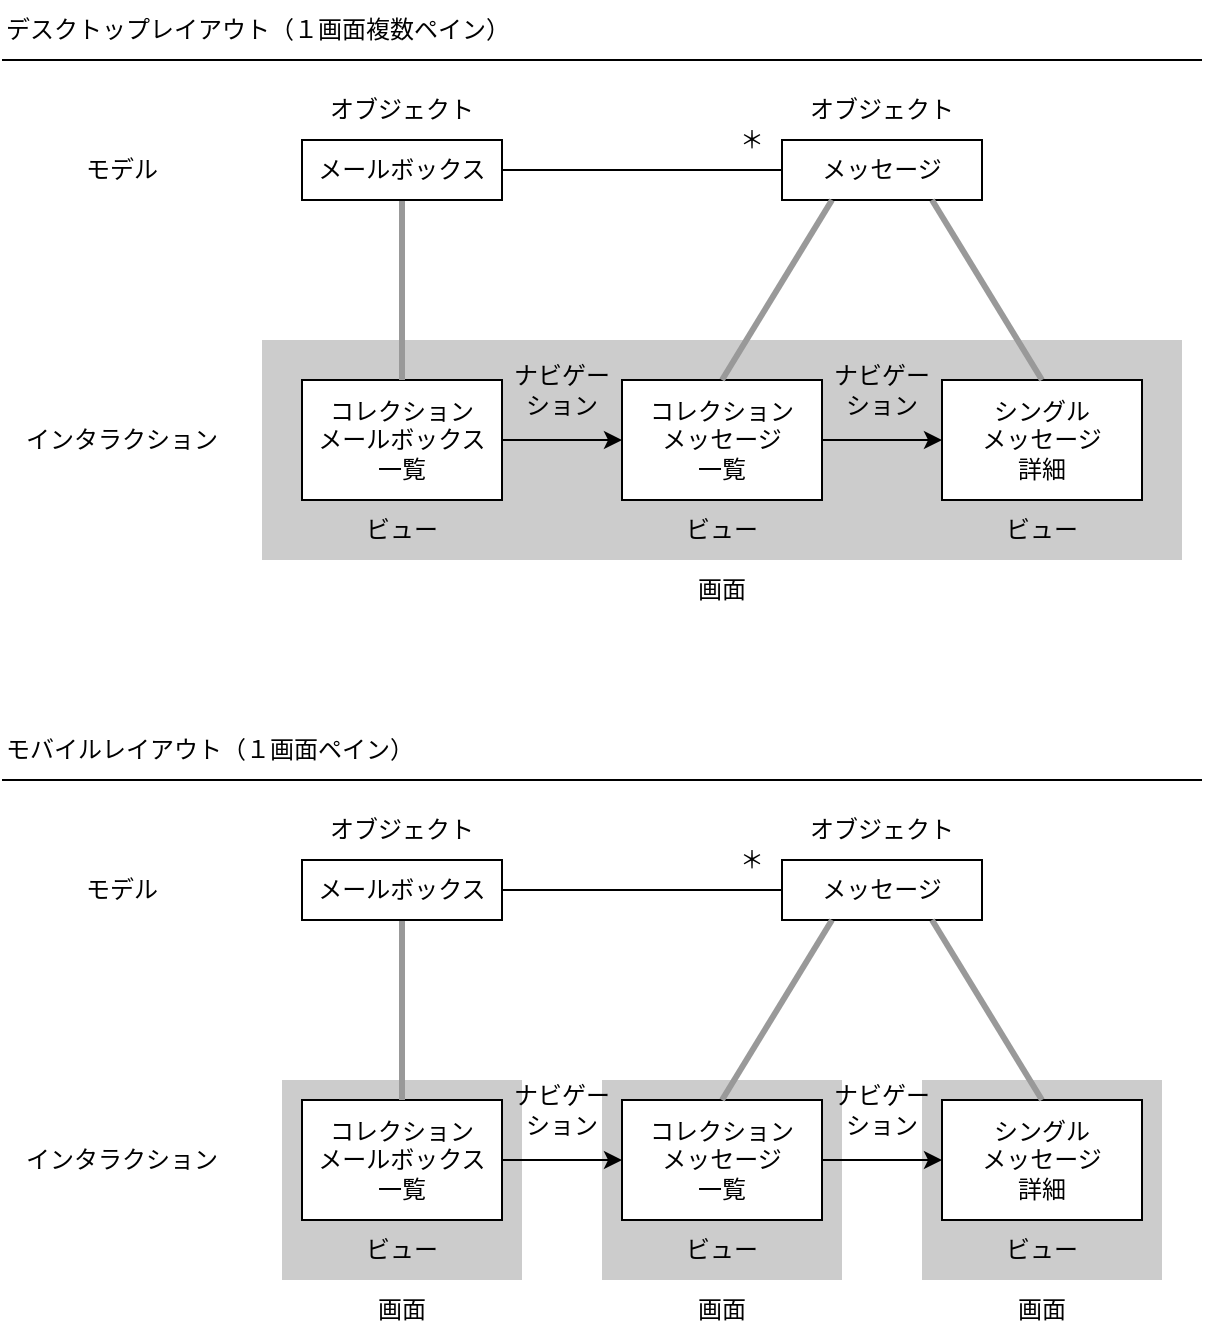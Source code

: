 <mxfile>
    <diagram id="JpXC5bFoKHWfri-_4b_J" name="Page-1">
        <mxGraphModel dx="1722" dy="1162" grid="1" gridSize="10" guides="1" tooltips="1" connect="1" arrows="1" fold="1" page="1" pageScale="1" pageWidth="850" pageHeight="1100" math="0" shadow="0">
            <root>
                <mxCell id="0"/>
                <mxCell id="1" parent="0"/>
                <mxCell id="54" value="" style="rounded=0;whiteSpace=wrap;html=1;fillColor=#CCCCCC;strokeColor=none;" vertex="1" parent="1">
                    <mxGeometry x="500" y="580" width="120" height="100" as="geometry"/>
                </mxCell>
                <mxCell id="53" value="" style="rounded=0;whiteSpace=wrap;html=1;fillColor=#CCCCCC;strokeColor=none;" vertex="1" parent="1">
                    <mxGeometry x="340" y="580" width="120" height="100" as="geometry"/>
                </mxCell>
                <mxCell id="5" value="" style="rounded=0;whiteSpace=wrap;html=1;fillColor=#CCCCCC;strokeColor=none;" vertex="1" parent="1">
                    <mxGeometry x="170" y="210" width="460" height="110" as="geometry"/>
                </mxCell>
                <mxCell id="21" style="edgeStyle=none;html=1;exitX=1;exitY=0.5;exitDx=0;exitDy=0;entryX=0;entryY=0.5;entryDx=0;entryDy=0;strokeColor=#000000;strokeWidth=1;endArrow=classic;endFill=1;" edge="1" parent="1" source="2" target="3">
                    <mxGeometry relative="1" as="geometry"/>
                </mxCell>
                <mxCell id="2" value="コレクション&lt;br&gt;メールボックス&lt;br&gt;一覧" style="rounded=0;whiteSpace=wrap;html=1;" vertex="1" parent="1">
                    <mxGeometry x="190" y="230" width="100" height="60" as="geometry"/>
                </mxCell>
                <mxCell id="22" style="edgeStyle=none;html=1;exitX=1;exitY=0.5;exitDx=0;exitDy=0;entryX=0;entryY=0.5;entryDx=0;entryDy=0;strokeColor=#000000;strokeWidth=1;endArrow=classic;endFill=1;" edge="1" parent="1" source="3" target="4">
                    <mxGeometry relative="1" as="geometry"/>
                </mxCell>
                <mxCell id="3" value="コレクション&lt;br&gt;メッセージ&lt;br&gt;一覧" style="rounded=0;whiteSpace=wrap;html=1;" vertex="1" parent="1">
                    <mxGeometry x="350" y="230" width="100" height="60" as="geometry"/>
                </mxCell>
                <mxCell id="4" value="シングル&lt;br&gt;メッセージ&lt;br&gt;詳細" style="rounded=0;whiteSpace=wrap;html=1;" vertex="1" parent="1">
                    <mxGeometry x="510" y="230" width="100" height="60" as="geometry"/>
                </mxCell>
                <mxCell id="10" style="edgeStyle=none;html=1;exitX=1;exitY=0.5;exitDx=0;exitDy=0;entryX=0;entryY=0.5;entryDx=0;entryDy=0;endArrow=none;endFill=0;" edge="1" parent="1" source="6" target="7">
                    <mxGeometry relative="1" as="geometry"/>
                </mxCell>
                <mxCell id="14" style="edgeStyle=none;html=1;exitX=0.5;exitY=1;exitDx=0;exitDy=0;entryX=0.5;entryY=0;entryDx=0;entryDy=0;endArrow=none;endFill=0;strokeWidth=3;strokeColor=#999999;" edge="1" parent="1" source="6" target="2">
                    <mxGeometry relative="1" as="geometry"/>
                </mxCell>
                <mxCell id="6" value="メールボックス" style="rounded=0;whiteSpace=wrap;html=1;fillColor=none;" vertex="1" parent="1">
                    <mxGeometry x="190" y="110" width="100" height="30" as="geometry"/>
                </mxCell>
                <mxCell id="7" value="メッセージ" style="rounded=0;whiteSpace=wrap;html=1;fillColor=none;" vertex="1" parent="1">
                    <mxGeometry x="430" y="110" width="100" height="30" as="geometry"/>
                </mxCell>
                <mxCell id="8" value="オブジェクト" style="text;html=1;strokeColor=none;fillColor=none;align=center;verticalAlign=middle;whiteSpace=wrap;rounded=0;" vertex="1" parent="1">
                    <mxGeometry x="190" y="80" width="100" height="30" as="geometry"/>
                </mxCell>
                <mxCell id="9" value="オブジェクト" style="text;html=1;strokeColor=none;fillColor=none;align=center;verticalAlign=middle;whiteSpace=wrap;rounded=0;" vertex="1" parent="1">
                    <mxGeometry x="430" y="80" width="100" height="30" as="geometry"/>
                </mxCell>
                <mxCell id="11" value="＊" style="text;html=1;strokeColor=none;fillColor=none;align=center;verticalAlign=middle;whiteSpace=wrap;rounded=0;" vertex="1" parent="1">
                    <mxGeometry x="400" y="95" width="30" height="30" as="geometry"/>
                </mxCell>
                <mxCell id="12" value="モデル" style="text;html=1;strokeColor=none;fillColor=none;align=center;verticalAlign=middle;whiteSpace=wrap;rounded=0;" vertex="1" parent="1">
                    <mxGeometry x="50" y="110" width="100" height="30" as="geometry"/>
                </mxCell>
                <mxCell id="13" value="インタラクション" style="text;html=1;strokeColor=none;fillColor=none;align=center;verticalAlign=middle;whiteSpace=wrap;rounded=0;" vertex="1" parent="1">
                    <mxGeometry x="50" y="245" width="100" height="30" as="geometry"/>
                </mxCell>
                <mxCell id="15" style="edgeStyle=none;html=1;exitX=0.25;exitY=1;exitDx=0;exitDy=0;entryX=0.5;entryY=0;entryDx=0;entryDy=0;endArrow=none;endFill=0;strokeWidth=3;strokeColor=#999999;" edge="1" parent="1" source="7" target="3">
                    <mxGeometry relative="1" as="geometry">
                        <mxPoint x="250" y="150" as="sourcePoint"/>
                        <mxPoint x="250" y="240" as="targetPoint"/>
                    </mxGeometry>
                </mxCell>
                <mxCell id="16" style="edgeStyle=none;html=1;exitX=0.75;exitY=1;exitDx=0;exitDy=0;entryX=0.5;entryY=0;entryDx=0;entryDy=0;endArrow=none;endFill=0;strokeWidth=3;strokeColor=#999999;" edge="1" parent="1" source="7" target="4">
                    <mxGeometry relative="1" as="geometry">
                        <mxPoint x="465" y="150" as="sourcePoint"/>
                        <mxPoint x="410" y="240" as="targetPoint"/>
                    </mxGeometry>
                </mxCell>
                <mxCell id="17" value="ビュー" style="text;html=1;strokeColor=none;fillColor=none;align=center;verticalAlign=middle;whiteSpace=wrap;rounded=0;" vertex="1" parent="1">
                    <mxGeometry x="190" y="290" width="100" height="30" as="geometry"/>
                </mxCell>
                <mxCell id="18" value="ビュー" style="text;html=1;strokeColor=none;fillColor=none;align=center;verticalAlign=middle;whiteSpace=wrap;rounded=0;" vertex="1" parent="1">
                    <mxGeometry x="350" y="290" width="100" height="30" as="geometry"/>
                </mxCell>
                <mxCell id="19" value="ビュー" style="text;html=1;strokeColor=none;fillColor=none;align=center;verticalAlign=middle;whiteSpace=wrap;rounded=0;" vertex="1" parent="1">
                    <mxGeometry x="510" y="290" width="100" height="30" as="geometry"/>
                </mxCell>
                <mxCell id="20" value="画面" style="text;html=1;strokeColor=none;fillColor=none;align=center;verticalAlign=middle;whiteSpace=wrap;rounded=0;" vertex="1" parent="1">
                    <mxGeometry x="350" y="320" width="100" height="30" as="geometry"/>
                </mxCell>
                <mxCell id="23" value="ナビゲー&lt;br&gt;ション" style="text;html=1;strokeColor=none;fillColor=none;align=center;verticalAlign=middle;whiteSpace=wrap;rounded=0;" vertex="1" parent="1">
                    <mxGeometry x="290" y="220" width="60" height="30" as="geometry"/>
                </mxCell>
                <mxCell id="24" value="ナビゲー&lt;br&gt;ション" style="text;html=1;strokeColor=none;fillColor=none;align=center;verticalAlign=middle;whiteSpace=wrap;rounded=0;" vertex="1" parent="1">
                    <mxGeometry x="450" y="220" width="60" height="30" as="geometry"/>
                </mxCell>
                <mxCell id="25" value="デスクトップレイアウト（１画面複数ペイン）" style="text;html=1;strokeColor=none;fillColor=none;align=left;verticalAlign=middle;whiteSpace=wrap;rounded=0;" vertex="1" parent="1">
                    <mxGeometry x="40" y="40" width="280" height="30" as="geometry"/>
                </mxCell>
                <mxCell id="26" value="" style="endArrow=none;html=1;strokeColor=#000000;strokeWidth=1;" edge="1" parent="1">
                    <mxGeometry width="50" height="50" relative="1" as="geometry">
                        <mxPoint x="40" y="70" as="sourcePoint"/>
                        <mxPoint x="640" y="70" as="targetPoint"/>
                    </mxGeometry>
                </mxCell>
                <mxCell id="28" value="" style="rounded=0;whiteSpace=wrap;html=1;fillColor=#CCCCCC;strokeColor=none;" vertex="1" parent="1">
                    <mxGeometry x="180" y="580" width="120" height="100" as="geometry"/>
                </mxCell>
                <mxCell id="29" style="edgeStyle=none;html=1;exitX=1;exitY=0.5;exitDx=0;exitDy=0;entryX=0;entryY=0.5;entryDx=0;entryDy=0;strokeColor=#000000;strokeWidth=1;endArrow=classic;endFill=1;" edge="1" parent="1" source="30" target="32">
                    <mxGeometry relative="1" as="geometry"/>
                </mxCell>
                <mxCell id="30" value="コレクション&lt;br&gt;メールボックス&lt;br&gt;一覧" style="rounded=0;whiteSpace=wrap;html=1;" vertex="1" parent="1">
                    <mxGeometry x="190" y="590" width="100" height="60" as="geometry"/>
                </mxCell>
                <mxCell id="31" style="edgeStyle=none;html=1;exitX=1;exitY=0.5;exitDx=0;exitDy=0;entryX=0;entryY=0.5;entryDx=0;entryDy=0;strokeColor=#000000;strokeWidth=1;endArrow=classic;endFill=1;" edge="1" parent="1" source="32" target="33">
                    <mxGeometry relative="1" as="geometry"/>
                </mxCell>
                <mxCell id="32" value="コレクション&lt;br&gt;メッセージ&lt;br&gt;一覧" style="rounded=0;whiteSpace=wrap;html=1;" vertex="1" parent="1">
                    <mxGeometry x="350" y="590" width="100" height="60" as="geometry"/>
                </mxCell>
                <mxCell id="33" value="シングル&lt;br&gt;メッセージ&lt;br&gt;詳細" style="rounded=0;whiteSpace=wrap;html=1;" vertex="1" parent="1">
                    <mxGeometry x="510" y="590" width="100" height="60" as="geometry"/>
                </mxCell>
                <mxCell id="34" style="edgeStyle=none;html=1;exitX=1;exitY=0.5;exitDx=0;exitDy=0;entryX=0;entryY=0.5;entryDx=0;entryDy=0;endArrow=none;endFill=0;" edge="1" parent="1" source="36" target="37">
                    <mxGeometry relative="1" as="geometry"/>
                </mxCell>
                <mxCell id="35" style="edgeStyle=none;html=1;exitX=0.5;exitY=1;exitDx=0;exitDy=0;entryX=0.5;entryY=0;entryDx=0;entryDy=0;endArrow=none;endFill=0;strokeWidth=3;strokeColor=#999999;" edge="1" parent="1" source="36" target="30">
                    <mxGeometry relative="1" as="geometry"/>
                </mxCell>
                <mxCell id="36" value="メールボックス" style="rounded=0;whiteSpace=wrap;html=1;fillColor=none;" vertex="1" parent="1">
                    <mxGeometry x="190" y="470" width="100" height="30" as="geometry"/>
                </mxCell>
                <mxCell id="37" value="メッセージ" style="rounded=0;whiteSpace=wrap;html=1;fillColor=none;" vertex="1" parent="1">
                    <mxGeometry x="430" y="470" width="100" height="30" as="geometry"/>
                </mxCell>
                <mxCell id="38" value="オブジェクト" style="text;html=1;strokeColor=none;fillColor=none;align=center;verticalAlign=middle;whiteSpace=wrap;rounded=0;" vertex="1" parent="1">
                    <mxGeometry x="190" y="440" width="100" height="30" as="geometry"/>
                </mxCell>
                <mxCell id="39" value="オブジェクト" style="text;html=1;strokeColor=none;fillColor=none;align=center;verticalAlign=middle;whiteSpace=wrap;rounded=0;" vertex="1" parent="1">
                    <mxGeometry x="430" y="440" width="100" height="30" as="geometry"/>
                </mxCell>
                <mxCell id="40" value="＊" style="text;html=1;strokeColor=none;fillColor=none;align=center;verticalAlign=middle;whiteSpace=wrap;rounded=0;" vertex="1" parent="1">
                    <mxGeometry x="400" y="455" width="30" height="30" as="geometry"/>
                </mxCell>
                <mxCell id="41" value="モデル" style="text;html=1;strokeColor=none;fillColor=none;align=center;verticalAlign=middle;whiteSpace=wrap;rounded=0;" vertex="1" parent="1">
                    <mxGeometry x="50" y="470" width="100" height="30" as="geometry"/>
                </mxCell>
                <mxCell id="42" value="インタラクション" style="text;html=1;strokeColor=none;fillColor=none;align=center;verticalAlign=middle;whiteSpace=wrap;rounded=0;" vertex="1" parent="1">
                    <mxGeometry x="50" y="605" width="100" height="30" as="geometry"/>
                </mxCell>
                <mxCell id="43" style="edgeStyle=none;html=1;exitX=0.25;exitY=1;exitDx=0;exitDy=0;entryX=0.5;entryY=0;entryDx=0;entryDy=0;endArrow=none;endFill=0;strokeWidth=3;strokeColor=#999999;" edge="1" parent="1" source="37" target="32">
                    <mxGeometry relative="1" as="geometry">
                        <mxPoint x="250" y="510" as="sourcePoint"/>
                        <mxPoint x="250" y="600" as="targetPoint"/>
                    </mxGeometry>
                </mxCell>
                <mxCell id="44" style="edgeStyle=none;html=1;exitX=0.75;exitY=1;exitDx=0;exitDy=0;entryX=0.5;entryY=0;entryDx=0;entryDy=0;endArrow=none;endFill=0;strokeWidth=3;strokeColor=#999999;" edge="1" parent="1" source="37" target="33">
                    <mxGeometry relative="1" as="geometry">
                        <mxPoint x="465" y="510" as="sourcePoint"/>
                        <mxPoint x="410" y="600" as="targetPoint"/>
                    </mxGeometry>
                </mxCell>
                <mxCell id="45" value="ビュー" style="text;html=1;strokeColor=none;fillColor=none;align=center;verticalAlign=middle;whiteSpace=wrap;rounded=0;" vertex="1" parent="1">
                    <mxGeometry x="190" y="650" width="100" height="30" as="geometry"/>
                </mxCell>
                <mxCell id="46" value="ビュー" style="text;html=1;strokeColor=none;fillColor=none;align=center;verticalAlign=middle;whiteSpace=wrap;rounded=0;" vertex="1" parent="1">
                    <mxGeometry x="350" y="650" width="100" height="30" as="geometry"/>
                </mxCell>
                <mxCell id="47" value="ビュー" style="text;html=1;strokeColor=none;fillColor=none;align=center;verticalAlign=middle;whiteSpace=wrap;rounded=0;" vertex="1" parent="1">
                    <mxGeometry x="510" y="650" width="100" height="30" as="geometry"/>
                </mxCell>
                <mxCell id="48" value="画面" style="text;html=1;strokeColor=none;fillColor=none;align=center;verticalAlign=middle;whiteSpace=wrap;rounded=0;" vertex="1" parent="1">
                    <mxGeometry x="350" y="680" width="100" height="30" as="geometry"/>
                </mxCell>
                <mxCell id="49" value="ナビゲー&lt;br&gt;ション" style="text;html=1;strokeColor=none;fillColor=none;align=center;verticalAlign=middle;whiteSpace=wrap;rounded=0;" vertex="1" parent="1">
                    <mxGeometry x="290" y="580" width="60" height="30" as="geometry"/>
                </mxCell>
                <mxCell id="50" value="ナビゲー&lt;br&gt;ション" style="text;html=1;strokeColor=none;fillColor=none;align=center;verticalAlign=middle;whiteSpace=wrap;rounded=0;" vertex="1" parent="1">
                    <mxGeometry x="450" y="580" width="60" height="30" as="geometry"/>
                </mxCell>
                <mxCell id="51" value="モバイルレイアウト（１画面ペイン）" style="text;html=1;strokeColor=none;fillColor=none;align=left;verticalAlign=middle;whiteSpace=wrap;rounded=0;" vertex="1" parent="1">
                    <mxGeometry x="40" y="400" width="280" height="30" as="geometry"/>
                </mxCell>
                <mxCell id="52" value="" style="endArrow=none;html=1;strokeColor=#000000;strokeWidth=1;" edge="1" parent="1">
                    <mxGeometry width="50" height="50" relative="1" as="geometry">
                        <mxPoint x="40" y="430" as="sourcePoint"/>
                        <mxPoint x="640" y="430" as="targetPoint"/>
                    </mxGeometry>
                </mxCell>
                <mxCell id="55" value="画面" style="text;html=1;strokeColor=none;fillColor=none;align=center;verticalAlign=middle;whiteSpace=wrap;rounded=0;" vertex="1" parent="1">
                    <mxGeometry x="190" y="680" width="100" height="30" as="geometry"/>
                </mxCell>
                <mxCell id="56" value="画面" style="text;html=1;strokeColor=none;fillColor=none;align=center;verticalAlign=middle;whiteSpace=wrap;rounded=0;" vertex="1" parent="1">
                    <mxGeometry x="510" y="680" width="100" height="30" as="geometry"/>
                </mxCell>
            </root>
        </mxGraphModel>
    </diagram>
</mxfile>